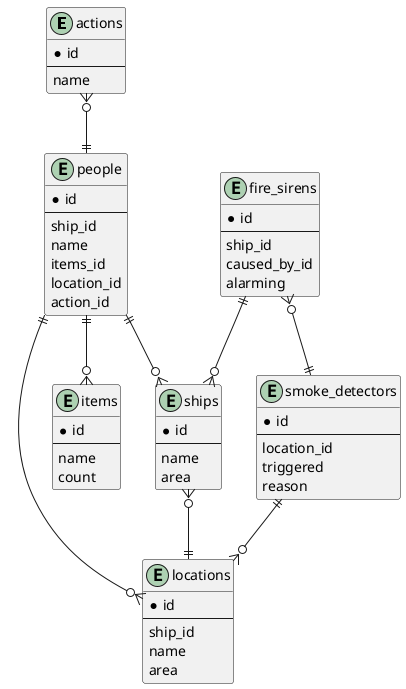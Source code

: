 @startuml inf

' характеристические

entity actions {
    *id
    --
    name
}

entity people {
    *id
    --
    ship_id
    name
    items_id
    location_id
    action_id
}

entity locations {
    *id
    --
    ship_id
    name
    area
}

entity items {
    *id
    --
    name
    count
}



entity ships {
    *id
    --
    name
    area
}

entity fire_sirens {
    *id
    --
    ship_id
    caused_by_id
    alarming
}

entity smoke_detectors {
    *id
    --
    location_id
    triggered
    reason
}


actions }o--|| people
people ||--o{ locations
people ||--o{ items
people ||--o{ ships
ships }o--|| locations
fire_sirens ||--o{ ships
fire_sirens }o--|| smoke_detectors
smoke_detectors ||--o{ locations

@enduml
